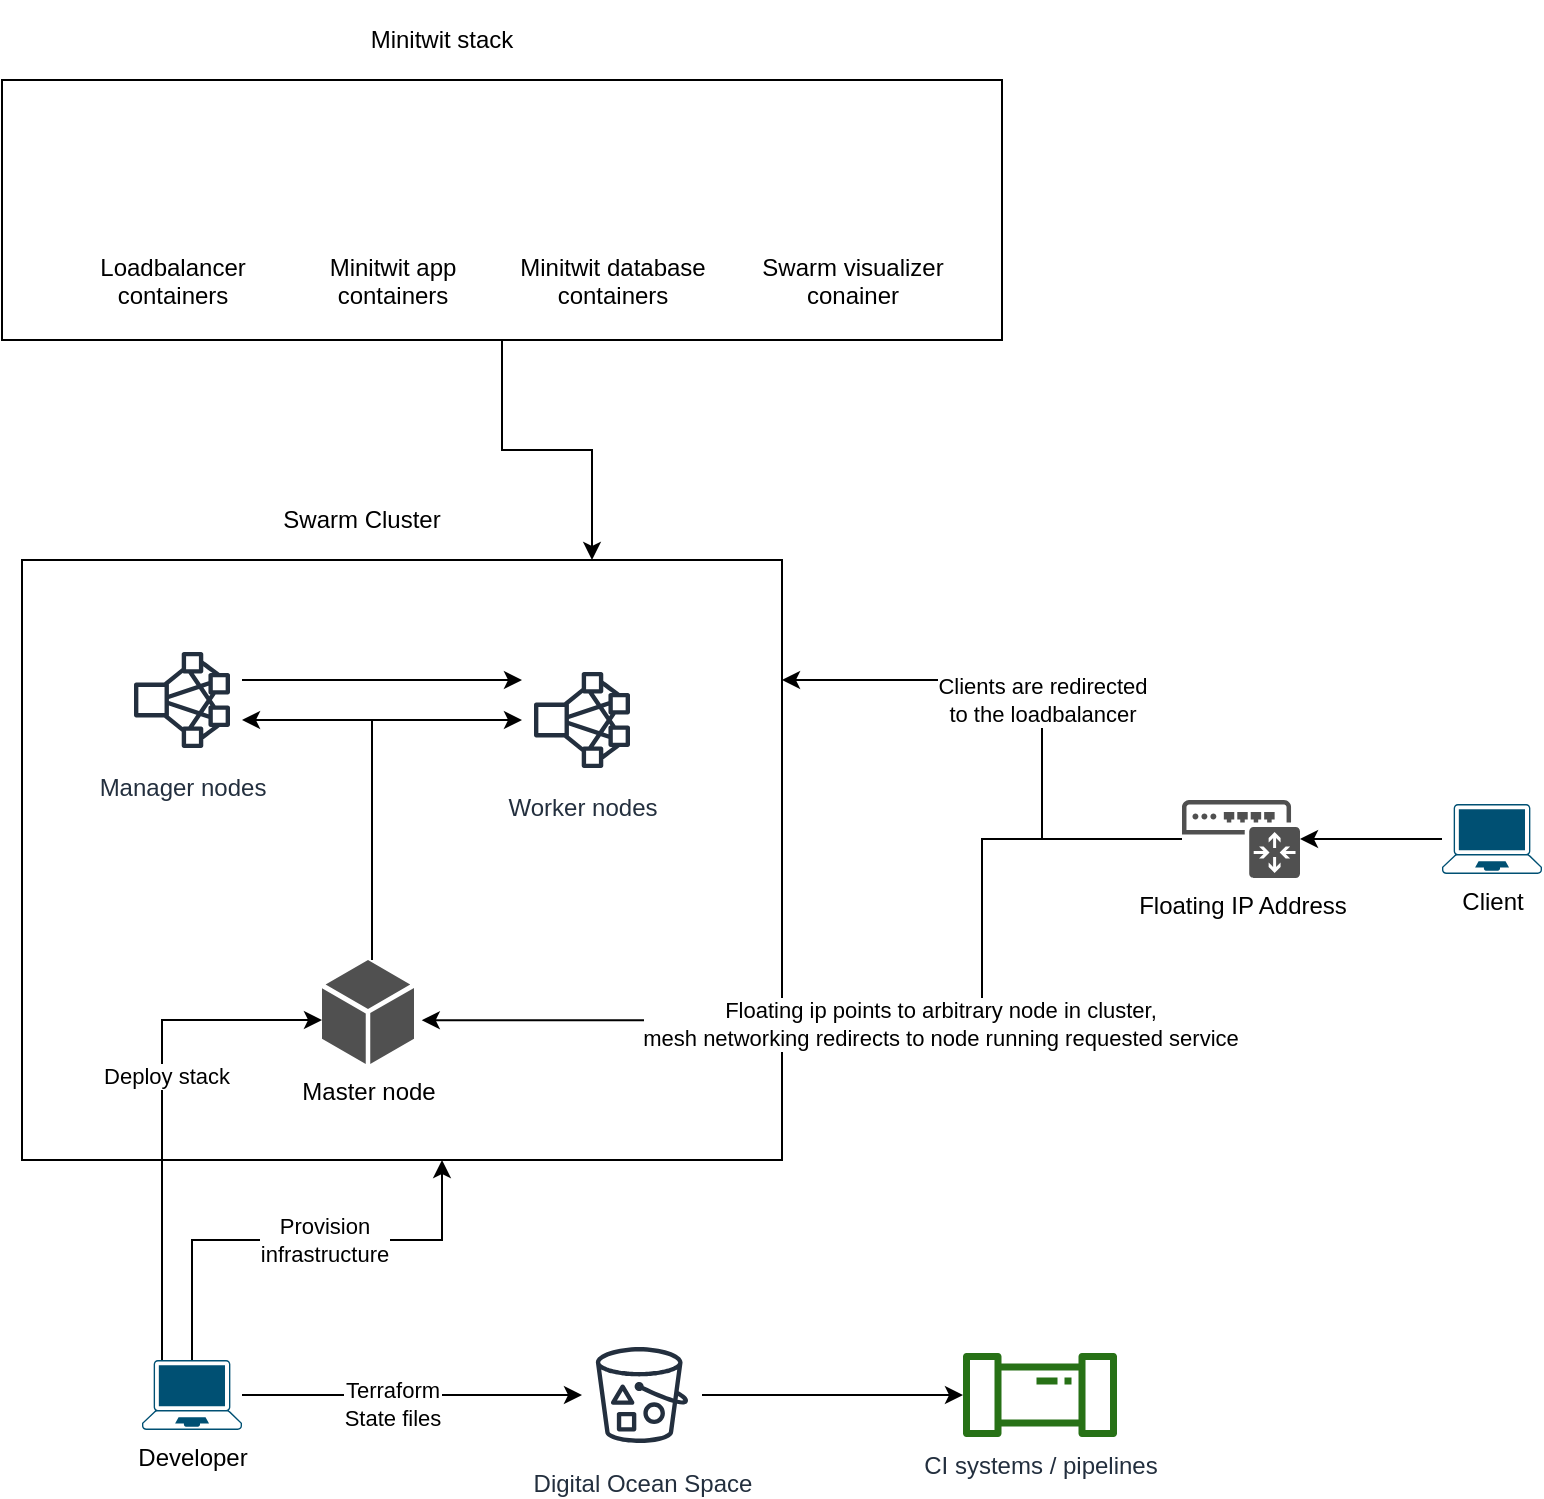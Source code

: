<mxfile version="12.9.12" type="device"><diagram id="QeNfYcLT5z-Out-xs3Jk" name="Page-1"><mxGraphModel dx="772" dy="1148" grid="1" gridSize="10" guides="1" tooltips="1" connect="1" arrows="1" fold="1" page="1" pageScale="1" pageWidth="850" pageHeight="1100" math="0" shadow="0"><root><mxCell id="0"/><mxCell id="1" parent="0"/><mxCell id="_qfma6h9xXO8uQMFCkhJ-7" value="" style="rounded=0;whiteSpace=wrap;html=1;fillColor=none;" parent="1" vertex="1"><mxGeometry x="20" y="290" width="380" height="300" as="geometry"/></mxCell><mxCell id="_qfma6h9xXO8uQMFCkhJ-2" value="Swarm Cluster" style="text;html=1;strokeColor=none;fillColor=none;align=center;verticalAlign=middle;whiteSpace=wrap;rounded=0;" parent="1" vertex="1"><mxGeometry x="110" y="230" width="160" height="80" as="geometry"/></mxCell><mxCell id="_qfma6h9xXO8uQMFCkhJ-19" style="edgeStyle=orthogonalEdgeStyle;rounded=0;orthogonalLoop=1;jettySize=auto;html=1;" parent="1" target="_qfma6h9xXO8uQMFCkhJ-6" edge="1"><mxGeometry relative="1" as="geometry"><mxPoint x="195" y="490" as="sourcePoint"/><Array as="points"><mxPoint x="195" y="370"/></Array></mxGeometry></mxCell><mxCell id="_qfma6h9xXO8uQMFCkhJ-20" style="edgeStyle=orthogonalEdgeStyle;rounded=0;orthogonalLoop=1;jettySize=auto;html=1;" parent="1" target="_qfma6h9xXO8uQMFCkhJ-4" edge="1"><mxGeometry relative="1" as="geometry"><mxPoint x="195" y="490" as="sourcePoint"/><Array as="points"><mxPoint x="195" y="370"/></Array></mxGeometry></mxCell><mxCell id="_qfma6h9xXO8uQMFCkhJ-22" style="edgeStyle=orthogonalEdgeStyle;rounded=0;orthogonalLoop=1;jettySize=auto;html=1;" parent="1" source="_qfma6h9xXO8uQMFCkhJ-4" target="_qfma6h9xXO8uQMFCkhJ-6" edge="1"><mxGeometry relative="1" as="geometry"><Array as="points"><mxPoint x="240" y="350"/><mxPoint x="240" y="350"/></Array></mxGeometry></mxCell><mxCell id="_qfma6h9xXO8uQMFCkhJ-4" value="&lt;div&gt;Manager nodes&lt;/div&gt;" style="outlineConnect=0;fontColor=#232F3E;gradientColor=none;strokeColor=#232F3E;fillColor=#ffffff;dashed=0;verticalLabelPosition=bottom;verticalAlign=top;align=center;html=1;fontSize=12;fontStyle=0;aspect=fixed;shape=mxgraph.aws4.resourceIcon;resIcon=mxgraph.aws4.cluster;" parent="1" vertex="1"><mxGeometry x="70" y="330" width="60" height="60" as="geometry"/></mxCell><mxCell id="_qfma6h9xXO8uQMFCkhJ-6" value="Worker nodes" style="outlineConnect=0;fontColor=#232F3E;gradientColor=none;strokeColor=#232F3E;fillColor=#ffffff;dashed=0;verticalLabelPosition=bottom;verticalAlign=top;align=center;html=1;fontSize=12;fontStyle=0;aspect=fixed;shape=mxgraph.aws4.resourceIcon;resIcon=mxgraph.aws4.cluster;" parent="1" vertex="1"><mxGeometry x="270" y="340" width="60" height="60" as="geometry"/></mxCell><mxCell id="_qfma6h9xXO8uQMFCkhJ-16" style="edgeStyle=orthogonalEdgeStyle;rounded=0;orthogonalLoop=1;jettySize=auto;html=1;" parent="1" source="_qfma6h9xXO8uQMFCkhJ-8" target="_qfma6h9xXO8uQMFCkhJ-10" edge="1"><mxGeometry relative="1" as="geometry"/></mxCell><mxCell id="_qfma6h9xXO8uQMFCkhJ-45" value="Terraform&lt;br&gt;State files" style="edgeLabel;html=1;align=center;verticalAlign=middle;resizable=0;points=[];" parent="_qfma6h9xXO8uQMFCkhJ-16" vertex="1" connectable="0"><mxGeometry x="-0.118" y="-3" relative="1" as="geometry"><mxPoint y="1" as="offset"/></mxGeometry></mxCell><mxCell id="_qfma6h9xXO8uQMFCkhJ-17" style="edgeStyle=orthogonalEdgeStyle;rounded=0;orthogonalLoop=1;jettySize=auto;html=1;" parent="1" source="_qfma6h9xXO8uQMFCkhJ-8" target="_qfma6h9xXO8uQMFCkhJ-7" edge="1"><mxGeometry relative="1" as="geometry"><Array as="points"><mxPoint x="105" y="630"/><mxPoint x="230" y="630"/></Array></mxGeometry></mxCell><mxCell id="_qfma6h9xXO8uQMFCkhJ-28" value="Provision &lt;br&gt;infrastructure" style="edgeLabel;html=1;align=center;verticalAlign=middle;resizable=0;points=[];" parent="_qfma6h9xXO8uQMFCkhJ-17" vertex="1" connectable="0"><mxGeometry x="0.114" relative="1" as="geometry"><mxPoint as="offset"/></mxGeometry></mxCell><mxCell id="_qfma6h9xXO8uQMFCkhJ-24" style="edgeStyle=orthogonalEdgeStyle;rounded=0;orthogonalLoop=1;jettySize=auto;html=1;" parent="1" source="_qfma6h9xXO8uQMFCkhJ-8" target="_qfma6h9xXO8uQMFCkhJ-23" edge="1"><mxGeometry relative="1" as="geometry"><Array as="points"><mxPoint x="90" y="520"/></Array></mxGeometry></mxCell><mxCell id="_qfma6h9xXO8uQMFCkhJ-27" value="Deploy stack" style="edgeLabel;html=1;align=center;verticalAlign=middle;resizable=0;points=[];" parent="_qfma6h9xXO8uQMFCkhJ-24" vertex="1" connectable="0"><mxGeometry x="0.135" y="-2" relative="1" as="geometry"><mxPoint as="offset"/></mxGeometry></mxCell><mxCell id="_qfma6h9xXO8uQMFCkhJ-8" value="&lt;div&gt;Developer&lt;/div&gt;" style="points=[[0.13,0.02,0],[0.5,0,0],[0.87,0.02,0],[0.885,0.4,0],[0.985,0.985,0],[0.5,1,0],[0.015,0.985,0],[0.115,0.4,0]];verticalLabelPosition=bottom;html=1;verticalAlign=top;aspect=fixed;align=center;pointerEvents=1;shape=mxgraph.cisco19.laptop;fillColor=#005073;strokeColor=none;" parent="1" vertex="1"><mxGeometry x="80" y="690" width="50" height="35" as="geometry"/></mxCell><mxCell id="_qfma6h9xXO8uQMFCkhJ-15" style="edgeStyle=orthogonalEdgeStyle;rounded=0;orthogonalLoop=1;jettySize=auto;html=1;" parent="1" source="_qfma6h9xXO8uQMFCkhJ-9" target="_qfma6h9xXO8uQMFCkhJ-13" edge="1"><mxGeometry relative="1" as="geometry"/></mxCell><mxCell id="_qfma6h9xXO8uQMFCkhJ-9" value="&lt;div&gt;Client&lt;/div&gt;" style="points=[[0.13,0.02,0],[0.5,0,0],[0.87,0.02,0],[0.885,0.4,0],[0.985,0.985,0],[0.5,1,0],[0.015,0.985,0],[0.115,0.4,0]];verticalLabelPosition=bottom;html=1;verticalAlign=top;aspect=fixed;align=center;pointerEvents=1;shape=mxgraph.cisco19.laptop;fillColor=#005073;strokeColor=none;" parent="1" vertex="1"><mxGeometry x="730" y="412" width="50" height="35" as="geometry"/></mxCell><mxCell id="VWIx3oFVTrpyI6dj8DcU-3" style="edgeStyle=orthogonalEdgeStyle;rounded=0;orthogonalLoop=1;jettySize=auto;html=1;" edge="1" parent="1" source="_qfma6h9xXO8uQMFCkhJ-10" target="VWIx3oFVTrpyI6dj8DcU-1"><mxGeometry relative="1" as="geometry"/></mxCell><mxCell id="_qfma6h9xXO8uQMFCkhJ-10" value="Digital Ocean Space" style="outlineConnect=0;fontColor=#232F3E;gradientColor=none;strokeColor=#232F3E;fillColor=#ffffff;dashed=0;verticalLabelPosition=bottom;verticalAlign=top;align=center;html=1;fontSize=12;fontStyle=0;aspect=fixed;shape=mxgraph.aws4.resourceIcon;resIcon=mxgraph.aws4.bucket_with_objects;" parent="1" vertex="1"><mxGeometry x="300" y="677.5" width="60" height="60" as="geometry"/></mxCell><mxCell id="_qfma6h9xXO8uQMFCkhJ-14" style="edgeStyle=orthogonalEdgeStyle;rounded=0;orthogonalLoop=1;jettySize=auto;html=1;entryX=0.526;entryY=0.767;entryDx=0;entryDy=0;entryPerimeter=0;" parent="1" source="_qfma6h9xXO8uQMFCkhJ-13" target="_qfma6h9xXO8uQMFCkhJ-7" edge="1"><mxGeometry relative="1" as="geometry"/></mxCell><mxCell id="_qfma6h9xXO8uQMFCkhJ-29" value="Floating ip points to arbitrary node in cluster, &lt;br&gt;mesh networking redirects to node running requested service" style="edgeLabel;html=1;align=center;verticalAlign=middle;resizable=0;points=[];" parent="_qfma6h9xXO8uQMFCkhJ-14" vertex="1" connectable="0"><mxGeometry x="-0.101" y="2" relative="1" as="geometry"><mxPoint as="offset"/></mxGeometry></mxCell><mxCell id="_qfma6h9xXO8uQMFCkhJ-25" value="Clients are redirected &lt;br&gt;to the loadbalancer" style="edgeStyle=orthogonalEdgeStyle;rounded=0;orthogonalLoop=1;jettySize=auto;html=1;" parent="1" source="_qfma6h9xXO8uQMFCkhJ-13" target="_qfma6h9xXO8uQMFCkhJ-7" edge="1"><mxGeometry relative="1" as="geometry"><Array as="points"><mxPoint x="530" y="350"/></Array></mxGeometry></mxCell><mxCell id="_qfma6h9xXO8uQMFCkhJ-13" value="Floating IP Address" style="pointerEvents=1;shadow=0;dashed=0;html=1;strokeColor=none;fillColor=#505050;labelPosition=center;verticalLabelPosition=bottom;verticalAlign=top;outlineConnect=0;align=center;shape=mxgraph.office.devices.ip_pbx;" parent="1" vertex="1"><mxGeometry x="600" y="410" width="59" height="39" as="geometry"/></mxCell><mxCell id="_qfma6h9xXO8uQMFCkhJ-23" value="Master node" style="pointerEvents=1;shadow=0;dashed=0;html=1;strokeColor=none;fillColor=#505050;labelPosition=center;verticalLabelPosition=bottom;verticalAlign=top;outlineConnect=0;align=center;shape=mxgraph.office.concepts.node_generic;" parent="1" vertex="1"><mxGeometry x="170" y="490" width="46" height="52" as="geometry"/></mxCell><mxCell id="_qfma6h9xXO8uQMFCkhJ-33" value="Minitwit app&lt;br&gt;containers" style="shape=image;html=1;verticalAlign=top;verticalLabelPosition=bottom;labelBackgroundColor=#ffffff;imageAspect=0;aspect=fixed;image=https://cdn1.iconfinder.com/data/icons/social-media-2106/24/social_media_social_media_logo_docker-128.png;fillColor=none;" parent="1" vertex="1"><mxGeometry x="170" y="60" width="70" height="70" as="geometry"/></mxCell><mxCell id="_qfma6h9xXO8uQMFCkhJ-34" value="Minitwit database&lt;br&gt;containers" style="shape=image;html=1;verticalAlign=top;verticalLabelPosition=bottom;labelBackgroundColor=#ffffff;imageAspect=0;aspect=fixed;image=https://cdn1.iconfinder.com/data/icons/social-media-2106/24/social_media_social_media_logo_docker-128.png;fillColor=none;" parent="1" vertex="1"><mxGeometry x="280" y="60" width="70" height="70" as="geometry"/></mxCell><mxCell id="_qfma6h9xXO8uQMFCkhJ-35" value="Loadbalancer&lt;br&gt;containers" style="shape=image;html=1;verticalAlign=top;verticalLabelPosition=bottom;labelBackgroundColor=#ffffff;imageAspect=0;aspect=fixed;image=https://cdn1.iconfinder.com/data/icons/social-media-2106/24/social_media_social_media_logo_docker-128.png;fillColor=none;" parent="1" vertex="1"><mxGeometry x="60" y="60" width="70" height="70" as="geometry"/></mxCell><mxCell id="_qfma6h9xXO8uQMFCkhJ-36" value="Swarm visualizer&lt;br&gt;conainer" style="shape=image;html=1;verticalAlign=top;verticalLabelPosition=bottom;labelBackgroundColor=#ffffff;imageAspect=0;aspect=fixed;image=https://cdn1.iconfinder.com/data/icons/social-media-2106/24/social_media_social_media_logo_docker-128.png;fillColor=none;" parent="1" vertex="1"><mxGeometry x="400" y="60" width="70" height="70" as="geometry"/></mxCell><mxCell id="_qfma6h9xXO8uQMFCkhJ-44" style="edgeStyle=orthogonalEdgeStyle;rounded=0;orthogonalLoop=1;jettySize=auto;html=1;entryX=0.75;entryY=0;entryDx=0;entryDy=0;" parent="1" source="_qfma6h9xXO8uQMFCkhJ-42" target="_qfma6h9xXO8uQMFCkhJ-7" edge="1"><mxGeometry relative="1" as="geometry"/></mxCell><mxCell id="_qfma6h9xXO8uQMFCkhJ-42" value="" style="rounded=0;whiteSpace=wrap;html=1;fillColor=none;" parent="1" vertex="1"><mxGeometry x="10" y="50" width="500" height="130" as="geometry"/></mxCell><mxCell id="_qfma6h9xXO8uQMFCkhJ-43" value="Minitwit stack" style="text;html=1;strokeColor=none;fillColor=none;align=center;verticalAlign=middle;whiteSpace=wrap;rounded=0;" parent="1" vertex="1"><mxGeometry x="160" y="10" width="140" height="40" as="geometry"/></mxCell><mxCell id="VWIx3oFVTrpyI6dj8DcU-1" value="CI systems / pipelines" style="outlineConnect=0;fontColor=#232F3E;gradientColor=none;fillColor=#277116;strokeColor=none;dashed=0;verticalLabelPosition=bottom;verticalAlign=top;align=center;html=1;fontSize=12;fontStyle=0;aspect=fixed;pointerEvents=1;shape=mxgraph.aws4.iot_analytics_pipeline;" vertex="1" parent="1"><mxGeometry x="490" y="686.5" width="78" height="42" as="geometry"/></mxCell></root></mxGraphModel></diagram></mxfile>